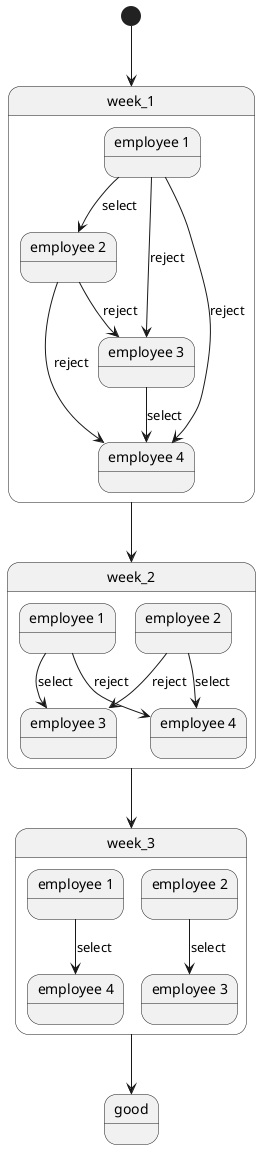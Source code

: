@startuml
state week_1{
    state "employee 1" as e11
    state "employee 2" as e12
    state "employee 3" as e13
    state "employee 4" as e14

    e11 --> e12 : select
    e11 --> e13 : reject
    e11 --> e14 : reject
    e12 --> e13 : reject
    e12 --> e14 : reject
    e13 --> e14 : select
}
state week_2 {
    state "employee 1" as e21
    state "employee 2" as e22
    state "employee 3" as e23
    state "employee 4" as e24

    e21 --> e23 : select
    e21 --> e24 : reject
    e22 --> e23 : reject
    e22 --> e24 : select
}
state week_3 {
    state "employee 1" as e31
    state "employee 2" as e32
    state "employee 3" as e33
    state "employee 4" as e34

    e31 --> e34 : select
    e32 --> e33 : select
}
[*] --> week_1
week_1 --> week_2
week_2 --> week_3
week_3 --> good

@enduml
